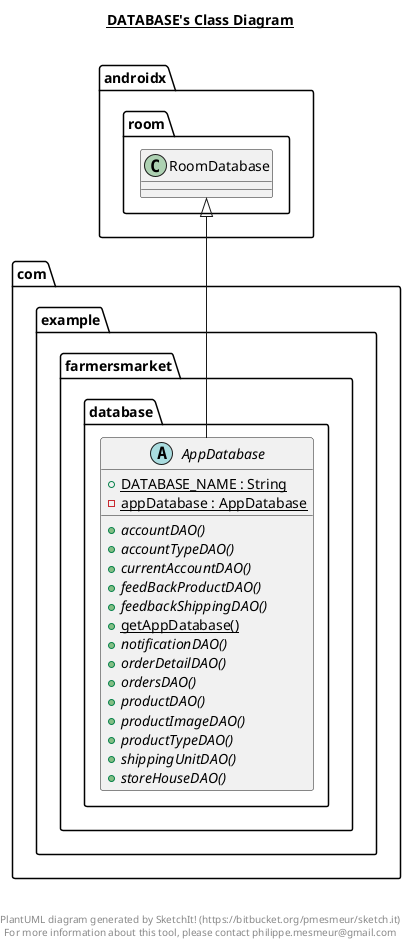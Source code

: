 @startuml

title __DATABASE's Class Diagram__\n

  namespace com.example.farmersmarket {
    namespace database {
      abstract class com.example.farmersmarket.database.AppDatabase {
          {static} + DATABASE_NAME : String
          {static} - appDatabase : AppDatabase
          {abstract} + accountDAO()
          {abstract} + accountTypeDAO()
          {abstract} + currentAccountDAO()
          {abstract} + feedBackProductDAO()
          {abstract} + feedbackShippingDAO()
          {static} + getAppDatabase()
          {abstract} + notificationDAO()
          {abstract} + orderDetailDAO()
          {abstract} + ordersDAO()
          {abstract} + productDAO()
          {abstract} + productImageDAO()
          {abstract} + productTypeDAO()
          {abstract} + shippingUnitDAO()
          {abstract} + storeHouseDAO()
      }
    }
  }
  

  com.example.farmersmarket.database.AppDatabase -up-|> androidx.room.RoomDatabase


right footer


PlantUML diagram generated by SketchIt! (https://bitbucket.org/pmesmeur/sketch.it)
For more information about this tool, please contact philippe.mesmeur@gmail.com
endfooter

@enduml
